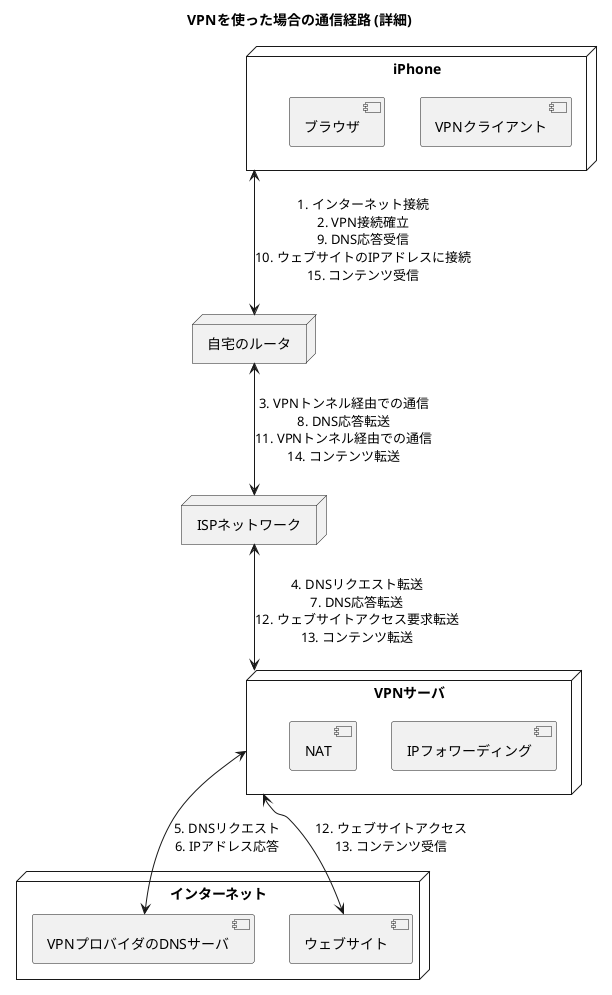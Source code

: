 @startuml

title VPNを使った場合の通信経路 (詳細)

top to bottom direction

node "iPhone" as iphone {
  [VPNクライアント]
  [ブラウザ]
}

node "自宅のルータ" as home_router {
}

node "ISPネットワーク" as isp {
}

node "VPNサーバ" as vpn {
  [IPフォワーディング]
  [NAT]
}

node "インターネット" as internet {
  [VPNプロバイダのDNSサーバ]
  [ウェブサイト]
}

iphone <-d-> home_router : 1. インターネット接続\n2. VPN接続確立\n9. DNS応答受信\n10. ウェブサイトのIPアドレスに接続\n15. コンテンツ受信
home_router <-d-> isp : 3. VPNトンネル経由での通信\n8. DNS応答転送\n11. VPNトンネル経由での通信\n14. コンテンツ転送
isp <-d-> vpn : 4. DNSリクエスト転送\n7. DNS応答転送\n12. ウェブサイトアクセス要求転送\n13. コンテンツ転送
vpn <-d-> [VPNプロバイダのDNSサーバ] : 5. DNSリクエスト\n6. IPアドレス応答
vpn <-d-> [ウェブサイト] : 12. ウェブサイトアクセス\n13. コンテンツ受信

@enduml

@startuml

title VPNを使った場合の通信フロー

actor iPhone
participant "自宅のルータ" as HomeRouter
participant "ISPネットワーク" as ISP
participant "VPNサーバ" as VPN
participant "DNSサーバ" as VPNDNS
participant "ウェブサイト" as Website

iPhone -> HomeRouter: 1. インターネット接続
iPhone -> HomeRouter: 2. VPN接続確立
HomeRouter -> ISP: 3. VPNトンネル経由での通信
ISP -> VPN: 4. VPNトンネル経由での通信
VPN -> VPNDNS: 5. DNSリクエスト転送
VPNDNS -> VPN: 6. DNSリクエスト
VPNDNS --> VPN: 7. IPアドレス応答
VPN -> ISP: 8. DNS応答転送
ISP -> HomeRouter: 9. DNS応答転送
HomeRouter -> iPhone: 10. DNS応答受信
iPhone -> HomeRouter: 11. ウェブサイトのIPアドレスに接続
HomeRouter -> ISP: 12. VPNトンネル経由での通信
ISP -> VPN: 13. VPNトンネル経由での通信
VPN -> Website: 14. ウェブサイトアクセス
Website --> VPN: 15. コンテンツ送信
VPN -> ISP: 16. コンテンツ転送
ISP -> HomeRouter: 17. コンテンツ転送
HomeRouter -> iPhone: 18. コンテンツ受信

@enduml
